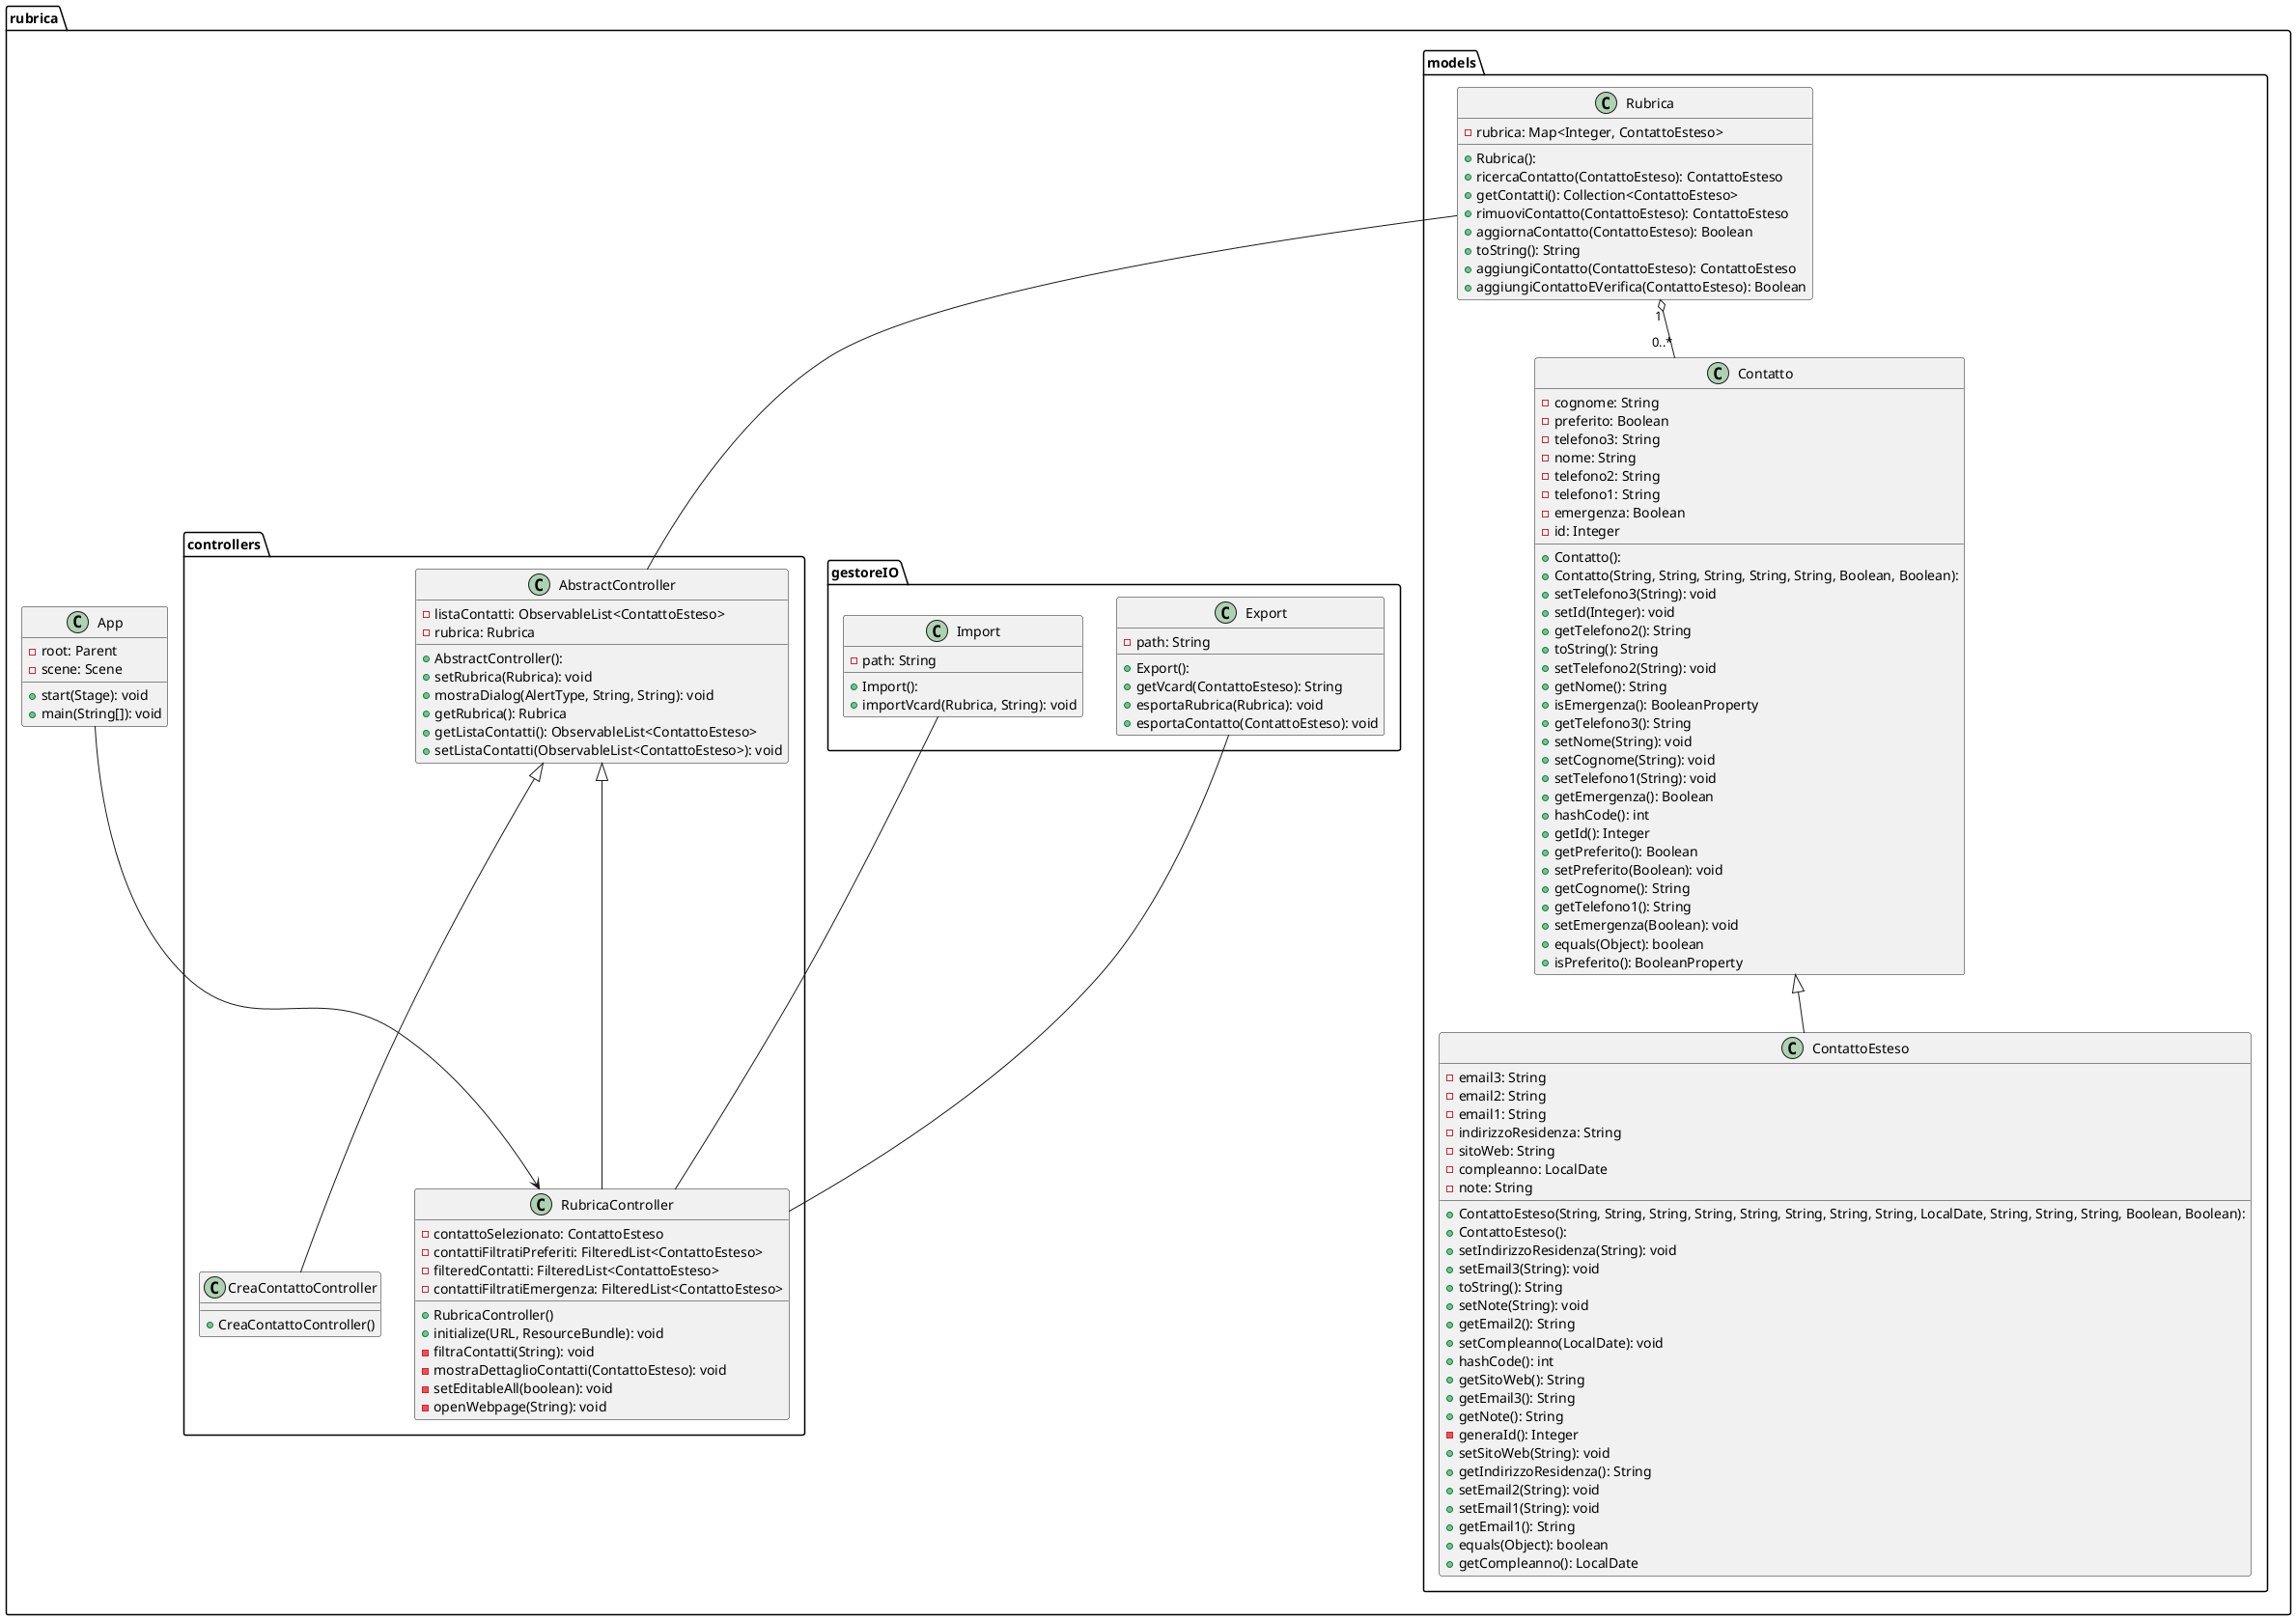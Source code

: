 @startuml
package rubrica {

    package controllers{
        class AbstractController{
   + AbstractController():
  - listaContatti: ObservableList<ContattoEsteso>
  - rubrica: Rubrica
  + setRubrica(Rubrica): void
  + mostraDialog(AlertType, String, String): void
  + getRubrica(): Rubrica
  + getListaContatti(): ObservableList<ContattoEsteso>
  + setListaContatti(ObservableList<ContattoEsteso>): void
            
        }
        class RubricaController{
            + RubricaController()
            - contattoSelezionato: ContattoEsteso
            - contattiFiltratiPreferiti: FilteredList<ContattoEsteso>
            - filteredContatti: FilteredList<ContattoEsteso>
            - contattiFiltratiEmergenza: FilteredList<ContattoEsteso>
            + initialize(URL, ResourceBundle): void
            - filtraContatti(String): void
            - mostraDettaglioContatti(ContattoEsteso): void
            - setEditableAll(boolean): void
            - openWebpage(String): void
             
        }
       
        class CreaContattoController {
            + CreaContattoController()
        }

    }

  class App {
- root: Parent
  - scene: Scene
  + start(Stage): void
  + main(String[]): void
        }

    package models{

    class Rubrica{
  + Rubrica():
  - rubrica: Map<Integer, ContattoEsteso>
  + ricercaContatto(ContattoEsteso): ContattoEsteso
  + getContatti(): Collection<ContattoEsteso>
  + rimuoviContatto(ContattoEsteso): ContattoEsteso
  + aggiornaContatto(ContattoEsteso): Boolean
  + toString(): String
  + aggiungiContatto(ContattoEsteso): ContattoEsteso
  + aggiungiContattoEVerifica(ContattoEsteso): Boolean
        }
       
  
    class Contatto{
  + Contatto():
  + Contatto(String, String, String, String, String, Boolean, Boolean):
  - cognome: String
  - preferito: Boolean
  - telefono3: String
  - nome: String
  - telefono2: String
  - telefono1: String
  - emergenza: Boolean
  - id: Integer
  + setTelefono3(String): void
  + setId(Integer): void
  + getTelefono2(): String
  + toString(): String
  + setTelefono2(String): void
  + getNome(): String
  + isEmergenza(): BooleanProperty
  + getTelefono3(): String
  + setNome(String): void
  + setCognome(String): void
  + setTelefono1(String): void
  + getEmergenza(): Boolean
  + hashCode(): int
  + getId(): Integer
  + getPreferito(): Boolean
  + setPreferito(Boolean): void
  + getCognome(): String
  + getTelefono1(): String
  + setEmergenza(Boolean): void
  + equals(Object): boolean
  + isPreferito(): BooleanProperty
        }

   class ContattoEsteso {
  + ContattoEsteso(String, String, String, String, String, String, String, String, LocalDate, String, String, String, Boolean, Boolean):
  + ContattoEsteso():
  - email3: String
  - email2: String
  - email1: String
  - indirizzoResidenza: String
  - sitoWeb: String
  - compleanno: LocalDate
  - note: String
  + setIndirizzoResidenza(String): void
  + setEmail3(String): void
  + toString(): String
  + setNote(String): void
  + getEmail2(): String
  + setCompleanno(LocalDate): void
  + hashCode(): int
  + getSitoWeb(): String
  + getEmail3(): String
  + getNote(): String
  - generaId(): Integer
  + setSitoWeb(String): void
  + getIndirizzoResidenza(): String
  + setEmail2(String): void
  + setEmail1(String): void
  + getEmail1(): String
  + equals(Object): boolean
  + getCompleanno(): LocalDate
        }


    }

  package gestoreIO {

    class Export {
 + Export():
  - path: String
  + getVcard(ContattoEsteso): String
  + esportaRubrica(Rubrica): void
  + esportaContatto(ContattoEsteso): void
    }
 
   class Import {
      + Import():
  - path: String
  + importVcard(Rubrica, String): void
}
}
}
Rubrica    "1" o-- "0..*"   Contatto
Contatto     <|--           ContattoEsteso
AbstractController  <|--   RubricaController
AbstractController  <|--   CreaContattoController
Rubrica -- AbstractController
Import -- RubricaController
Export -- RubricaController
App --> RubricaController
 
}
@enduml
